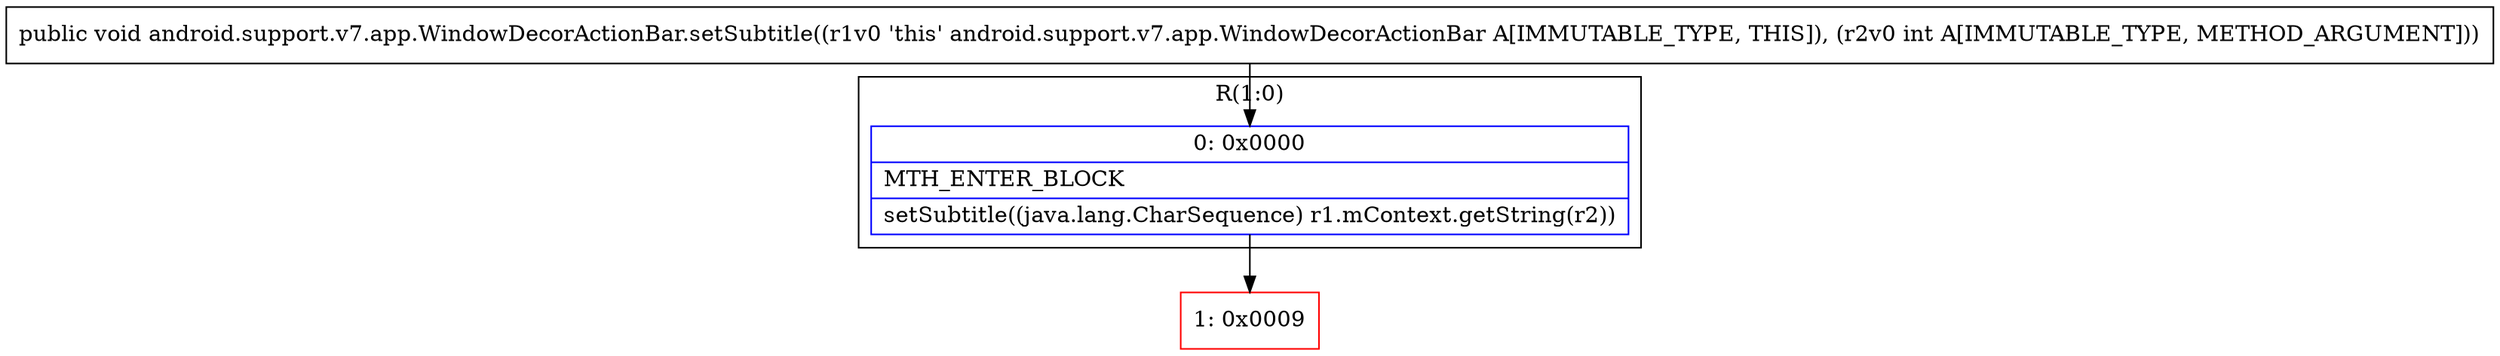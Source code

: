 digraph "CFG forandroid.support.v7.app.WindowDecorActionBar.setSubtitle(I)V" {
subgraph cluster_Region_1814945445 {
label = "R(1:0)";
node [shape=record,color=blue];
Node_0 [shape=record,label="{0\:\ 0x0000|MTH_ENTER_BLOCK\l|setSubtitle((java.lang.CharSequence) r1.mContext.getString(r2))\l}"];
}
Node_1 [shape=record,color=red,label="{1\:\ 0x0009}"];
MethodNode[shape=record,label="{public void android.support.v7.app.WindowDecorActionBar.setSubtitle((r1v0 'this' android.support.v7.app.WindowDecorActionBar A[IMMUTABLE_TYPE, THIS]), (r2v0 int A[IMMUTABLE_TYPE, METHOD_ARGUMENT])) }"];
MethodNode -> Node_0;
Node_0 -> Node_1;
}

